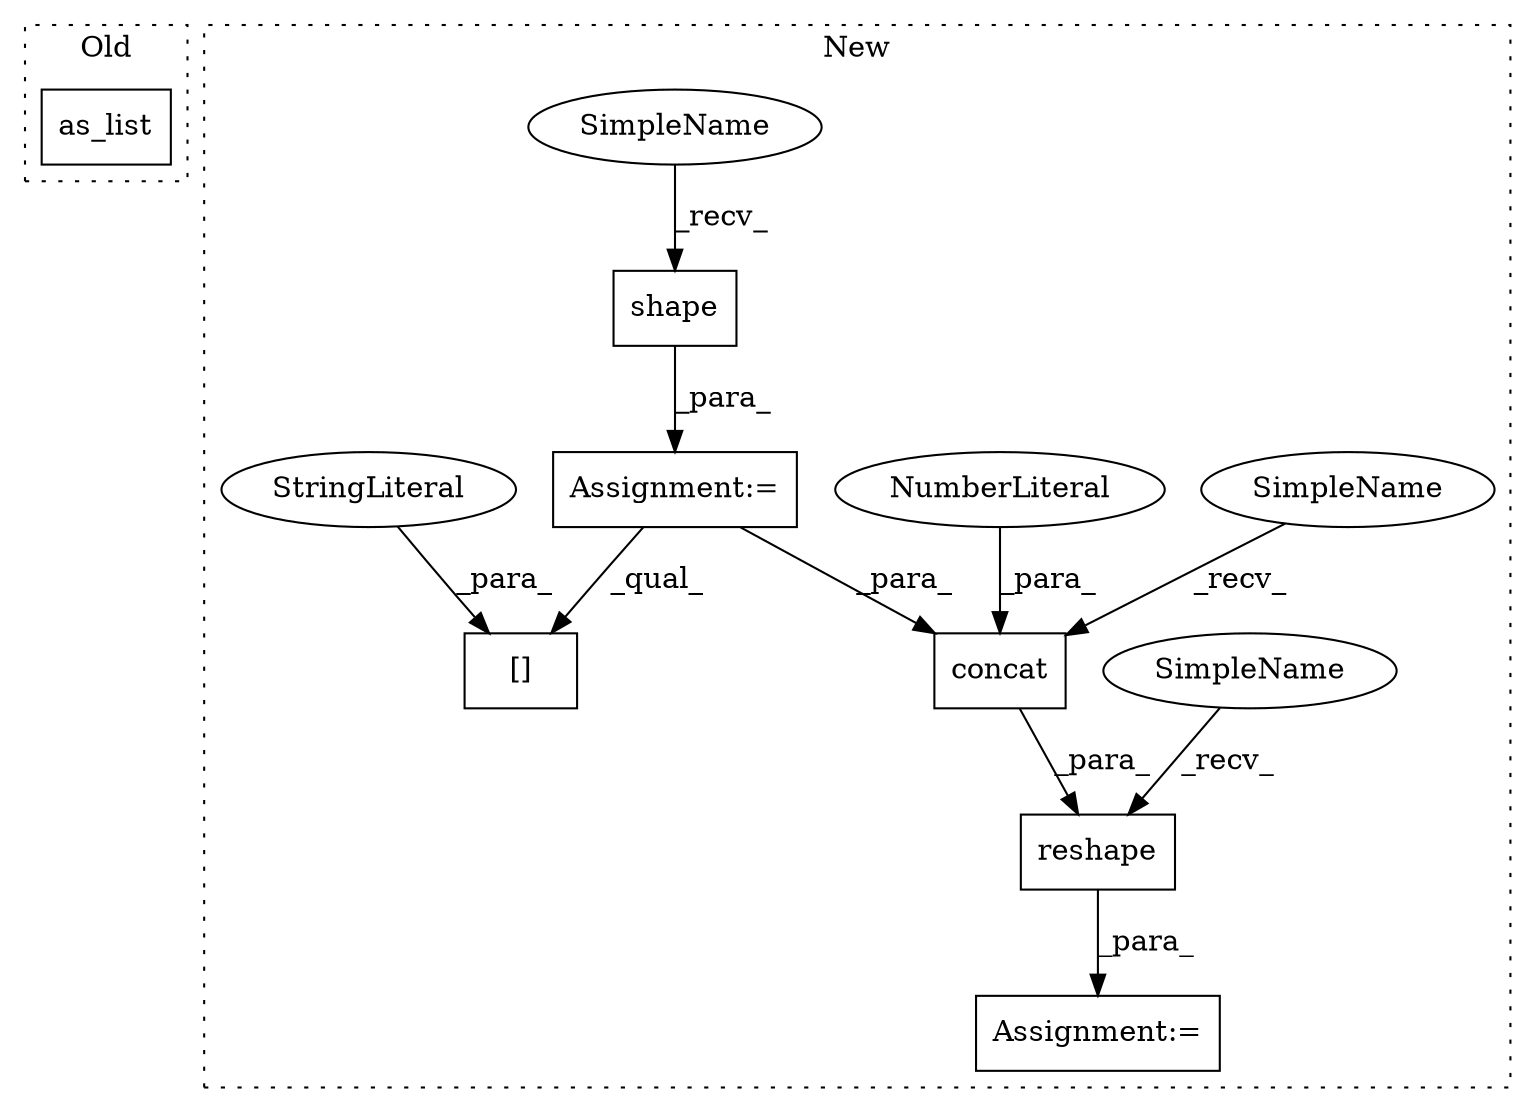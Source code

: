 digraph G {
subgraph cluster0 {
1 [label="as_list" a="32" s="5726" l="9" shape="box"];
label = "Old";
style="dotted";
}
subgraph cluster1 {
2 [label="concat" a="32" s="5750,5824" l="12,1" shape="box"];
3 [label="NumberLiteral" a="34" s="5823" l="1" shape="ellipse"];
4 [label="shape" a="32" s="5621,5628" l="6,1" shape="box"];
5 [label="Assignment:=" a="7" s="5609" l="1" shape="box"];
6 [label="[]" a="2" s="5788,5820" l="14,1" shape="box"];
7 [label="reshape" a="32" s="5729,5825" l="8,1" shape="box"];
8 [label="StringLiteral" a="45" s="5802" l="18" shape="ellipse"];
9 [label="Assignment:=" a="7" s="5717" l="1" shape="box"];
10 [label="SimpleName" a="42" s="5718" l="10" shape="ellipse"];
11 [label="SimpleName" a="42" s="5739" l="10" shape="ellipse"];
12 [label="SimpleName" a="42" s="5610" l="10" shape="ellipse"];
label = "New";
style="dotted";
}
2 -> 7 [label="_para_"];
3 -> 2 [label="_para_"];
4 -> 5 [label="_para_"];
5 -> 6 [label="_qual_"];
5 -> 2 [label="_para_"];
7 -> 9 [label="_para_"];
8 -> 6 [label="_para_"];
10 -> 7 [label="_recv_"];
11 -> 2 [label="_recv_"];
12 -> 4 [label="_recv_"];
}